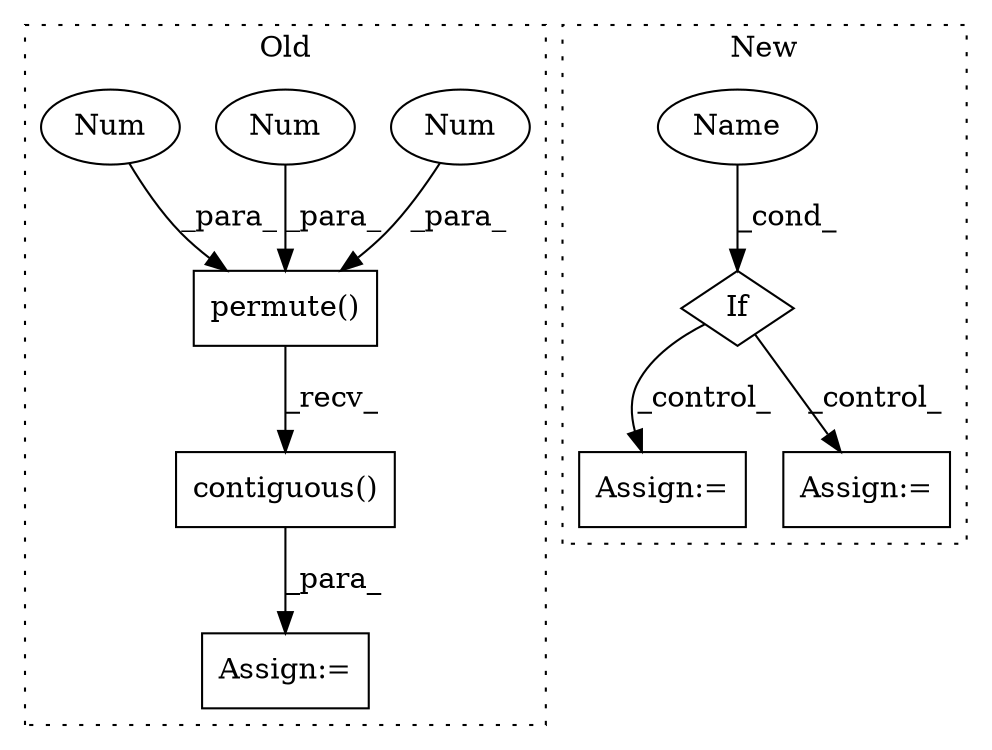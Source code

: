digraph G {
subgraph cluster0 {
1 [label="contiguous()" a="75" s="1530" l="36" shape="box"];
3 [label="Assign:=" a="68" s="1527" l="3" shape="box"];
7 [label="permute()" a="75" s="1530,1552" l="12,1" shape="box"];
8 [label="Num" a="76" s="1545" l="1" shape="ellipse"];
9 [label="Num" a="76" s="1548" l="1" shape="ellipse"];
10 [label="Num" a="76" s="1551" l="1" shape="ellipse"];
label = "Old";
style="dotted";
}
subgraph cluster1 {
2 [label="If" a="96" s="1827,1843" l="3,14" shape="diamond"];
4 [label="Assign:=" a="68" s="1863" l="3" shape="box"];
5 [label="Name" a="87" s="1830" l="13" shape="ellipse"];
6 [label="Assign:=" a="68" s="1954" l="3" shape="box"];
label = "New";
style="dotted";
}
1 -> 3 [label="_para_"];
2 -> 4 [label="_control_"];
2 -> 6 [label="_control_"];
5 -> 2 [label="_cond_"];
7 -> 1 [label="_recv_"];
8 -> 7 [label="_para_"];
9 -> 7 [label="_para_"];
10 -> 7 [label="_para_"];
}